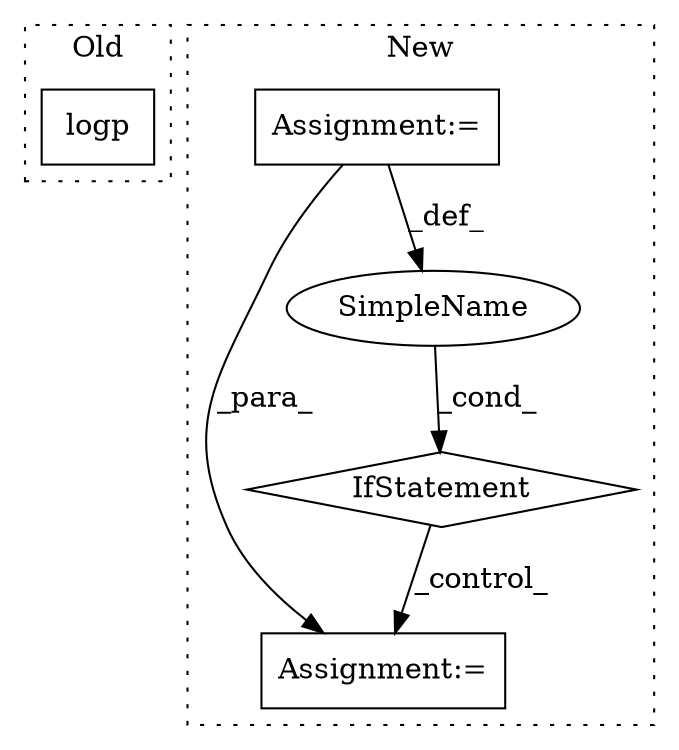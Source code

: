 digraph G {
subgraph cluster0 {
1 [label="logp" a="32" s="6788,6798" l="5,1" shape="box"];
label = "Old";
style="dotted";
}
subgraph cluster1 {
2 [label="IfStatement" a="25" s="7271,7293" l="4,2" shape="diamond"];
3 [label="Assignment:=" a="7" s="7314" l="1" shape="box"];
4 [label="SimpleName" a="42" s="" l="" shape="ellipse"];
5 [label="Assignment:=" a="7" s="7188" l="1" shape="box"];
label = "New";
style="dotted";
}
2 -> 3 [label="_control_"];
4 -> 2 [label="_cond_"];
5 -> 4 [label="_def_"];
5 -> 3 [label="_para_"];
}
